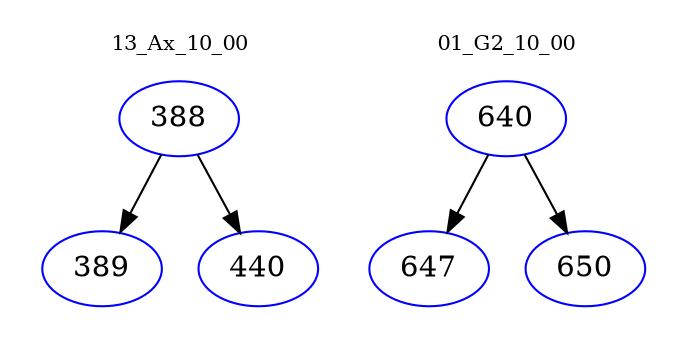 digraph{
subgraph cluster_0 {
color = white
label = "13_Ax_10_00";
fontsize=10;
T0_388 [label="388", color="blue"]
T0_388 -> T0_389 [color="black"]
T0_389 [label="389", color="blue"]
T0_388 -> T0_440 [color="black"]
T0_440 [label="440", color="blue"]
}
subgraph cluster_1 {
color = white
label = "01_G2_10_00";
fontsize=10;
T1_640 [label="640", color="blue"]
T1_640 -> T1_647 [color="black"]
T1_647 [label="647", color="blue"]
T1_640 -> T1_650 [color="black"]
T1_650 [label="650", color="blue"]
}
}
